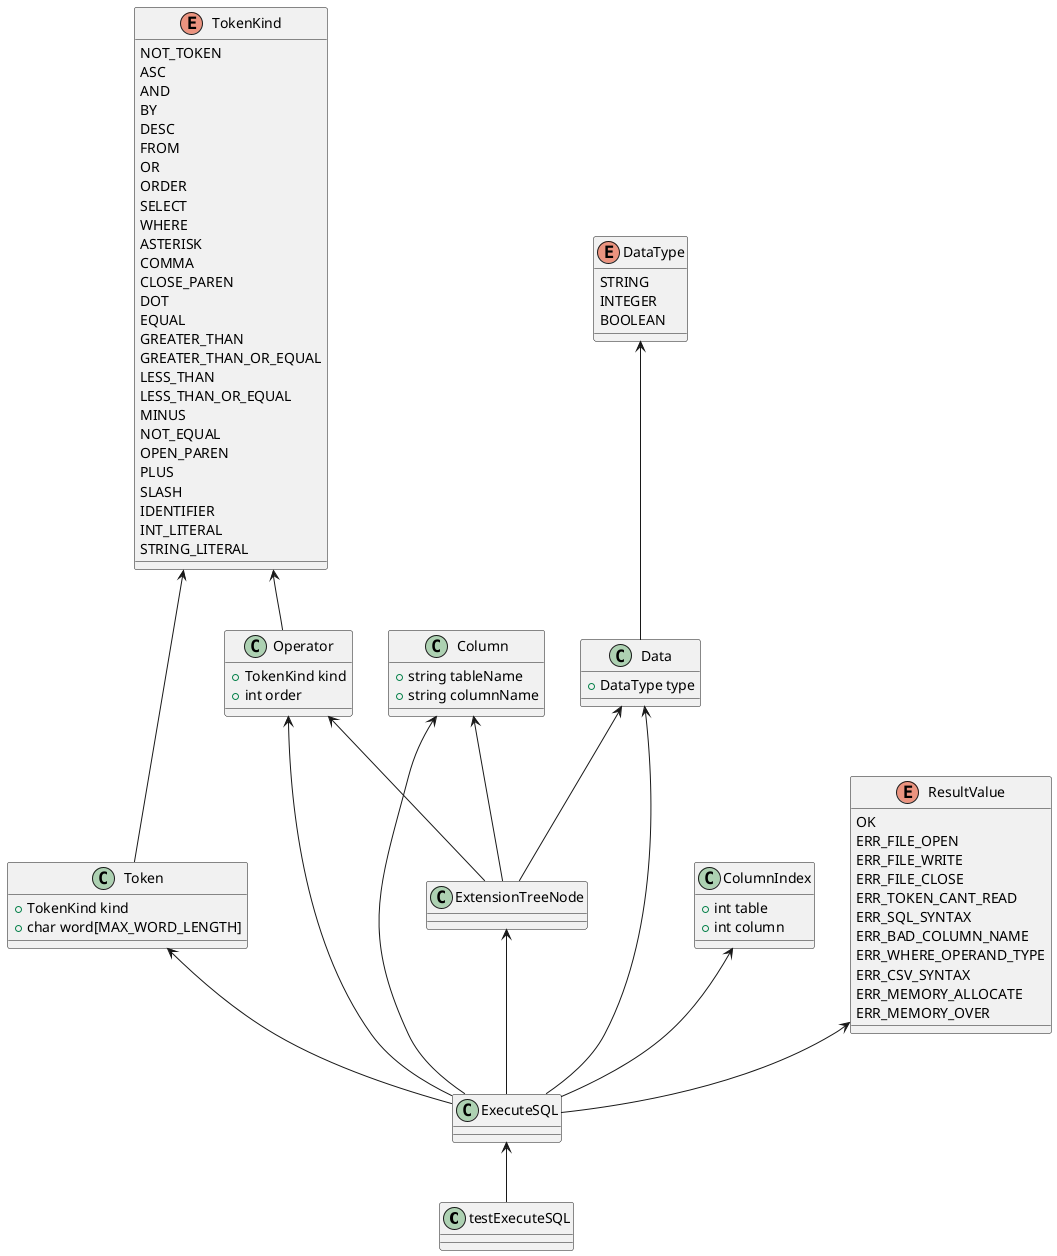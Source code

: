 @startuml

class testExecuteSQL {}
class ExecuteSQL {}
class Data {
    +DataType type
}
class Operator{
    +TokenKind kind
    +int order
}
class Token{
    +TokenKind kind
    +char word[MAX_WORD_LENGTH]
}
class ExtensionTreeNode{}
class ColumnIndex{
    +int table
    +int column
}
class Column{
    +string tableName
    +string columnName
}
enum DataType{
   	STRING
	INTEGER
	BOOLEAN
}
enum TokenKind{
    NOT_TOKEN
	ASC
	AND
	BY
	DESC
	FROM
	OR
	ORDER
	SELECT
	WHERE
	ASTERISK
	COMMA
	CLOSE_PAREN
	DOT
	EQUAL
	GREATER_THAN
	GREATER_THAN_OR_EQUAL
	LESS_THAN
	LESS_THAN_OR_EQUAL
	MINUS
	NOT_EQUAL
	OPEN_PAREN
	PLUS
	SLASH
	IDENTIFIER
	INT_LITERAL
	STRING_LITERAL
}
enum ResultValue{
    OK
	ERR_FILE_OPEN
	ERR_FILE_WRITE
	ERR_FILE_CLOSE
	ERR_TOKEN_CANT_READ
	ERR_SQL_SYNTAX
	ERR_BAD_COLUMN_NAME
	ERR_WHERE_OPERAND_TYPE
	ERR_CSV_SYNTAX
	ERR_MEMORY_ALLOCATE
	ERR_MEMORY_OVER
}

ExecuteSQL <-- testExecuteSQL
Data <-- ExecuteSQL
Operator <-- ExecuteSQL
Token <-- ExecuteSQL
ExtensionTreeNode <-- ExecuteSQL
ColumnIndex <-- ExecuteSQL
Column <-- ExecuteSQL
ResultValue <-- ExecuteSQL
DataType <-- Data
TokenKind <-- Token
TokenKind <-- Operator
Operator <-- ExtensionTreeNode
Column <-- ExtensionTreeNode
Data <-- ExtensionTreeNode
@enduml